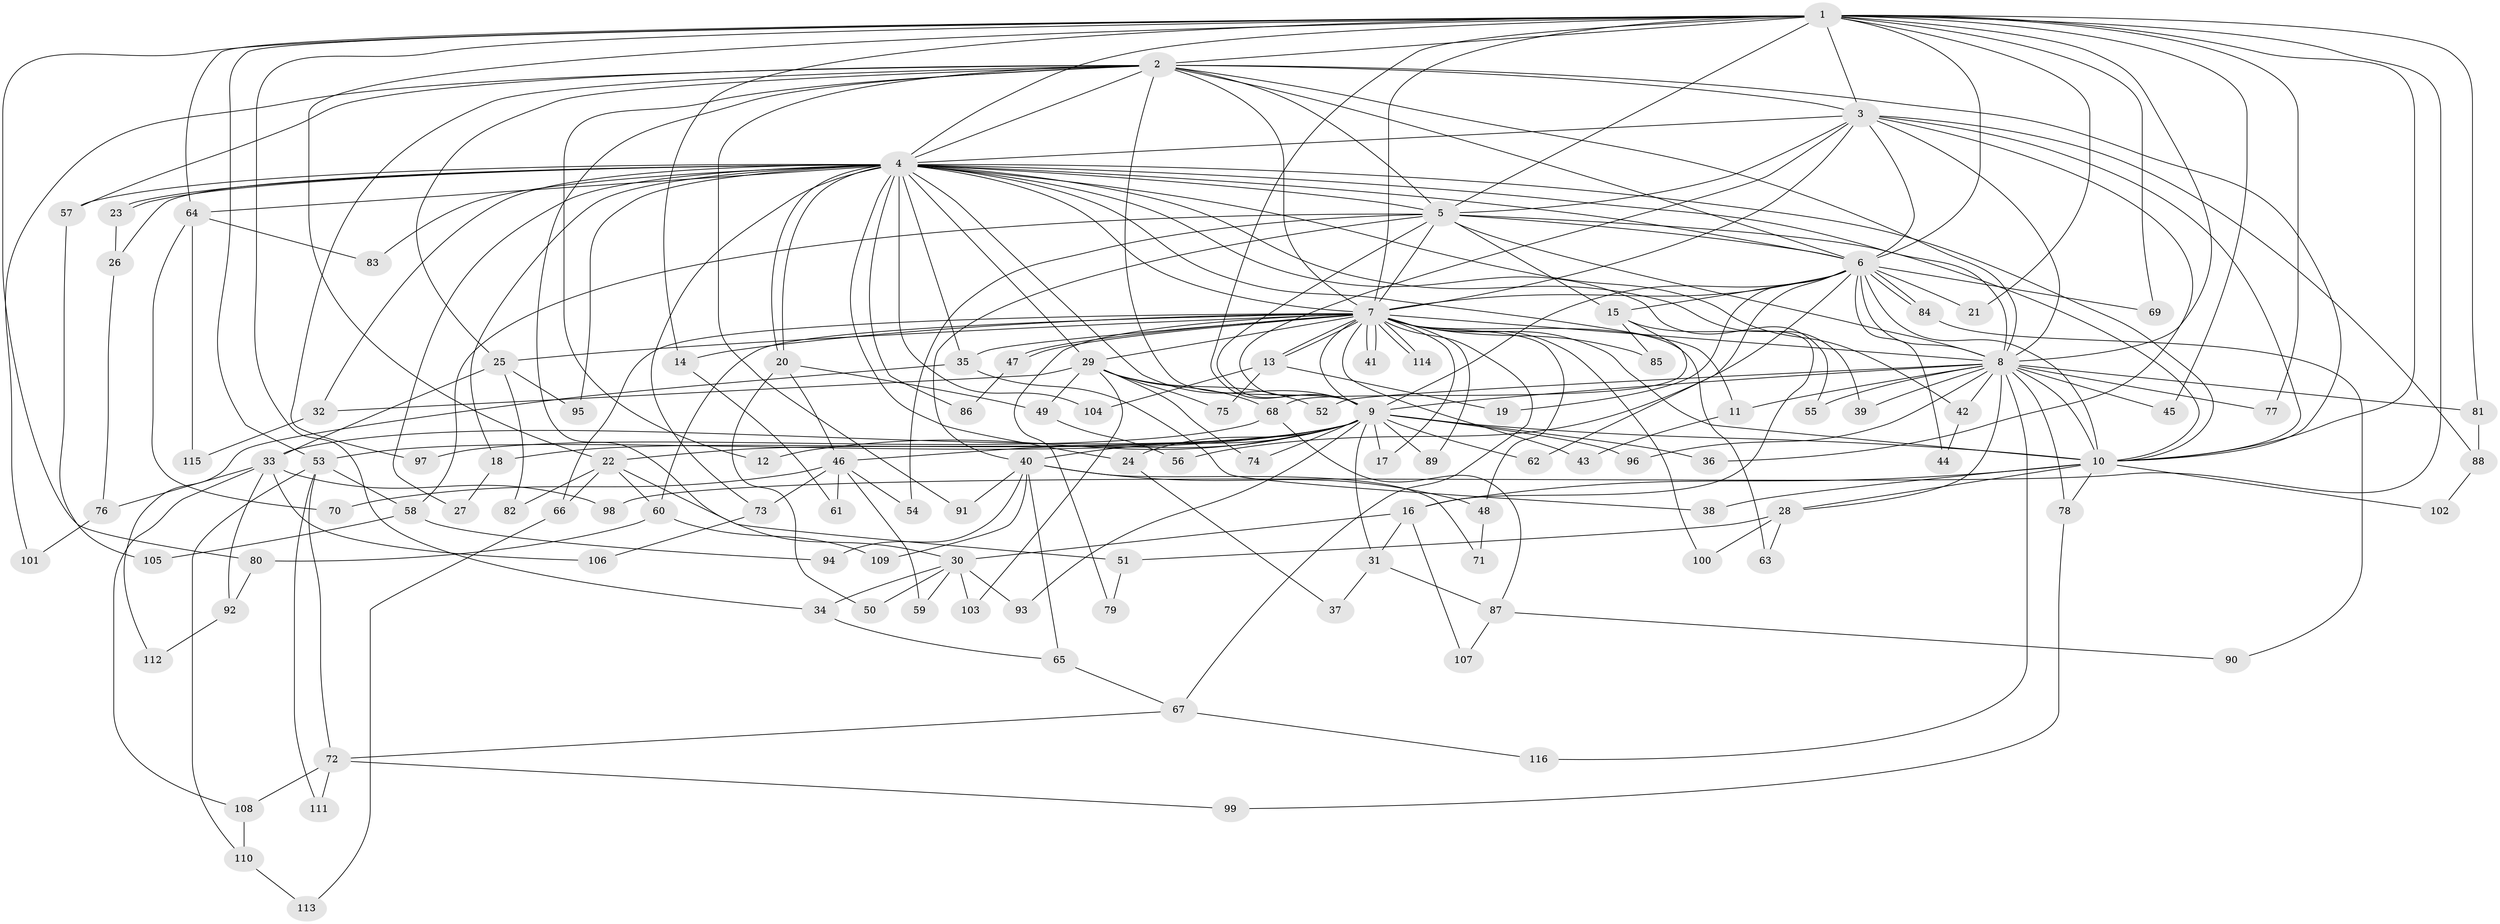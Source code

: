// Generated by graph-tools (version 1.1) at 2025/35/03/09/25 02:35:07]
// undirected, 116 vertices, 257 edges
graph export_dot {
graph [start="1"]
  node [color=gray90,style=filled];
  1;
  2;
  3;
  4;
  5;
  6;
  7;
  8;
  9;
  10;
  11;
  12;
  13;
  14;
  15;
  16;
  17;
  18;
  19;
  20;
  21;
  22;
  23;
  24;
  25;
  26;
  27;
  28;
  29;
  30;
  31;
  32;
  33;
  34;
  35;
  36;
  37;
  38;
  39;
  40;
  41;
  42;
  43;
  44;
  45;
  46;
  47;
  48;
  49;
  50;
  51;
  52;
  53;
  54;
  55;
  56;
  57;
  58;
  59;
  60;
  61;
  62;
  63;
  64;
  65;
  66;
  67;
  68;
  69;
  70;
  71;
  72;
  73;
  74;
  75;
  76;
  77;
  78;
  79;
  80;
  81;
  82;
  83;
  84;
  85;
  86;
  87;
  88;
  89;
  90;
  91;
  92;
  93;
  94;
  95;
  96;
  97;
  98;
  99;
  100;
  101;
  102;
  103;
  104;
  105;
  106;
  107;
  108;
  109;
  110;
  111;
  112;
  113;
  114;
  115;
  116;
  1 -- 2;
  1 -- 3;
  1 -- 4;
  1 -- 5;
  1 -- 6;
  1 -- 7;
  1 -- 8;
  1 -- 9;
  1 -- 10;
  1 -- 14;
  1 -- 21;
  1 -- 22;
  1 -- 34;
  1 -- 45;
  1 -- 53;
  1 -- 64;
  1 -- 69;
  1 -- 77;
  1 -- 80;
  1 -- 81;
  1 -- 98;
  2 -- 3;
  2 -- 4;
  2 -- 5;
  2 -- 6;
  2 -- 7;
  2 -- 8;
  2 -- 9;
  2 -- 10;
  2 -- 12;
  2 -- 25;
  2 -- 30;
  2 -- 57;
  2 -- 91;
  2 -- 97;
  2 -- 101;
  3 -- 4;
  3 -- 5;
  3 -- 6;
  3 -- 7;
  3 -- 8;
  3 -- 9;
  3 -- 10;
  3 -- 36;
  3 -- 88;
  4 -- 5;
  4 -- 6;
  4 -- 7;
  4 -- 8;
  4 -- 9;
  4 -- 10;
  4 -- 11;
  4 -- 18;
  4 -- 20;
  4 -- 20;
  4 -- 23;
  4 -- 23;
  4 -- 24;
  4 -- 26;
  4 -- 27;
  4 -- 29;
  4 -- 32;
  4 -- 35;
  4 -- 39;
  4 -- 42;
  4 -- 55;
  4 -- 57;
  4 -- 64;
  4 -- 73;
  4 -- 83;
  4 -- 86;
  4 -- 95;
  4 -- 104;
  5 -- 6;
  5 -- 7;
  5 -- 8;
  5 -- 9;
  5 -- 10;
  5 -- 15;
  5 -- 40;
  5 -- 54;
  5 -- 58;
  6 -- 7;
  6 -- 8;
  6 -- 9;
  6 -- 10;
  6 -- 15;
  6 -- 19;
  6 -- 21;
  6 -- 44;
  6 -- 56;
  6 -- 62;
  6 -- 69;
  6 -- 84;
  6 -- 84;
  7 -- 8;
  7 -- 9;
  7 -- 10;
  7 -- 13;
  7 -- 13;
  7 -- 14;
  7 -- 17;
  7 -- 25;
  7 -- 29;
  7 -- 35;
  7 -- 41;
  7 -- 41;
  7 -- 43;
  7 -- 47;
  7 -- 47;
  7 -- 48;
  7 -- 60;
  7 -- 63;
  7 -- 66;
  7 -- 67;
  7 -- 79;
  7 -- 85;
  7 -- 89;
  7 -- 100;
  7 -- 114;
  7 -- 114;
  8 -- 9;
  8 -- 10;
  8 -- 11;
  8 -- 28;
  8 -- 39;
  8 -- 42;
  8 -- 45;
  8 -- 52;
  8 -- 55;
  8 -- 77;
  8 -- 78;
  8 -- 81;
  8 -- 96;
  8 -- 116;
  9 -- 10;
  9 -- 12;
  9 -- 17;
  9 -- 18;
  9 -- 22;
  9 -- 24;
  9 -- 31;
  9 -- 33;
  9 -- 36;
  9 -- 40;
  9 -- 46;
  9 -- 53;
  9 -- 62;
  9 -- 74;
  9 -- 89;
  9 -- 93;
  9 -- 96;
  10 -- 16;
  10 -- 28;
  10 -- 38;
  10 -- 78;
  10 -- 102;
  11 -- 43;
  13 -- 19;
  13 -- 75;
  13 -- 104;
  14 -- 61;
  15 -- 16;
  15 -- 68;
  15 -- 85;
  16 -- 30;
  16 -- 31;
  16 -- 107;
  18 -- 27;
  20 -- 46;
  20 -- 49;
  20 -- 50;
  22 -- 51;
  22 -- 60;
  22 -- 66;
  22 -- 82;
  23 -- 26;
  24 -- 37;
  25 -- 33;
  25 -- 82;
  25 -- 95;
  26 -- 76;
  28 -- 51;
  28 -- 63;
  28 -- 100;
  29 -- 32;
  29 -- 49;
  29 -- 52;
  29 -- 68;
  29 -- 74;
  29 -- 75;
  29 -- 103;
  30 -- 34;
  30 -- 50;
  30 -- 59;
  30 -- 93;
  30 -- 103;
  31 -- 37;
  31 -- 87;
  32 -- 115;
  33 -- 76;
  33 -- 92;
  33 -- 98;
  33 -- 106;
  33 -- 108;
  34 -- 65;
  35 -- 38;
  35 -- 112;
  40 -- 48;
  40 -- 65;
  40 -- 71;
  40 -- 91;
  40 -- 94;
  40 -- 109;
  42 -- 44;
  46 -- 54;
  46 -- 59;
  46 -- 61;
  46 -- 70;
  46 -- 73;
  47 -- 86;
  48 -- 71;
  49 -- 56;
  51 -- 79;
  53 -- 58;
  53 -- 72;
  53 -- 110;
  53 -- 111;
  57 -- 105;
  58 -- 94;
  58 -- 105;
  60 -- 80;
  60 -- 109;
  64 -- 70;
  64 -- 83;
  64 -- 115;
  65 -- 67;
  66 -- 113;
  67 -- 72;
  67 -- 116;
  68 -- 87;
  68 -- 97;
  72 -- 99;
  72 -- 108;
  72 -- 111;
  73 -- 106;
  76 -- 101;
  78 -- 99;
  80 -- 92;
  81 -- 88;
  84 -- 90;
  87 -- 90;
  87 -- 107;
  88 -- 102;
  92 -- 112;
  108 -- 110;
  110 -- 113;
}
